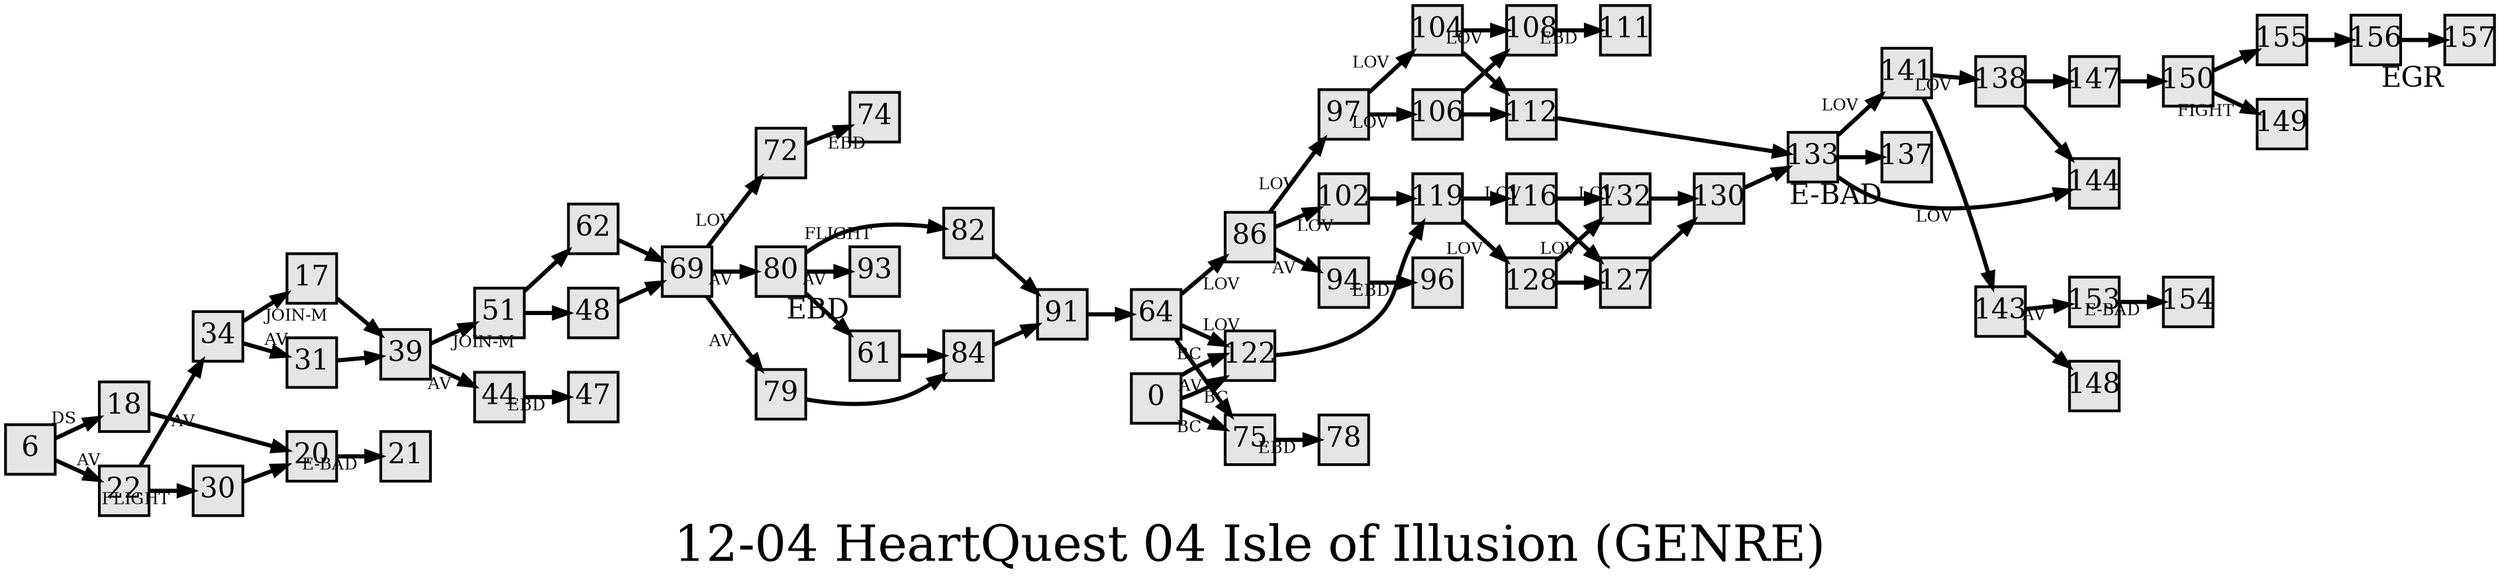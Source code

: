 digraph g{
  graph [ label="12-04 HeartQuest 04 Isle of Illusion (GENRE)" rankdir=LR, ordering=out, fontsize=36, nodesep="0.35", ranksep="0.45"];
  node  [shape=rect, penwidth=2, fontsize=20, style=filled, fillcolor=grey90, margin="0,0", labelfloat=true, regular=true, fixedsize=true];
  edge  [labelfloat=true, penwidth=3, fontsize=12];
  // ---;
  // group  : Katz;
  // id     :;
  // gbid   :;
  // series :;
  // title  :;
  // author :;
  // credit:;
  // - name : Juliet Way-Henthorne;
  // role : encoder;
  // date : 2017-09-15;
  // - name : Jeremy Douglass;
  // role : editor;
  // date : 2017-10-19;
  // render:;
  // - name   : ?;
  // styles : ?;
  // engine : dot;
  // comment: >;
  
  // ---;
  
  // From | To | Label;
  
  0 -> 122	[ xlabel="BC" ];
  0 -> 122	[ xlabel="BC" ];
  0 -> 75	[ xlabel="BC" ];
  6 -> 18	[ xlabel="DS" ];
  6 -> 22	[ xlabel="AV" ];
  17 -> 39;
  18 -> 20;
  20 -> 21	[ xlabel="E-BAD" ];	// NO ROMANCE
  22 -> 34	[ xlabel="AV" ];
  22 -> 30	[ xlabel="FLIGHT" ];
  30 -> 20;
  31 -> 39;
  34 -> 17	[ xlabel="JOIN-M" ];
  34 -> 31	[ xlabel="AV" ];
  39 -> 51	[ xlabel="JOIN-M" ];
  39 -> 44	[ xlabel="AV" ];
  44 -> 47	[ xlabel="EBD" ];
  48 -> 69;
  51 -> 62;
  51 -> 48;
  61 -> 84;
  62 -> 69;
  64 -> 86	[ xlabel="LOV" ];
  64 -> 122	[ xlabel="LOV" ];
  64 -> 75	[ xlabel="AV" ];
  69 -> 72	[ xlabel="LOV" ];
  69 -> 80	[ xlabel="AV" ];
  69 -> 79	[ xlabel="AV" ];
  72 -> 74	[ xlabel="EBD" ];
  75 -> 78	[ xlabel="EBD" ];
  79 -> 84;
  80 -> 82	[ xlabel="FLIGHT" ];
  80 -> 61;	// THINK
  80 -> 93	[ xlabel="AV" ];
  82 -> 91;
  84 -> 91;
  86 -> 97	[ xlabel="LOV" ];
  86 -> 102	[ xlabel="LOV" ];
  86 -> 94	[ xlabel="AV" ];
  91 -> 64;
  93	[ xlabel="EBD" ];	// NO ROMANCE
  94 -> 96	[ xlabel="EBD" ];
  97 -> 104	[ xlabel="LOV" ];
  97 -> 106	[ xlabel="LOV" ];
  102 -> 119;
  104 -> 108	[ xlabel="LOV" ];
  104 -> 112;
  106 -> 108;
  106 -> 112;
  108 -> 111	[ xlabel="EBD" ];	// NO ROMANCE
  112 -> 133;
  116 -> 132	[ xlabel="LOV" ];
  116 -> 127;
  119 -> 116	[ xlabel="LOV" ];
  119 -> 128	[ xlabel="LOV" ];
  122 -> 119;
  127 -> 130;
  128 -> 132	[ xlabel="LOV" ];
  128 -> 127;
  130 -> 133;
  132 -> 130;
  133 -> 141	[ xlabel="LOV" ];
  133 -> 137;
  133 -> 144	[ xlabel="LOV" ];
  137	[ xlabel="E-BAD" ];	// NO ROMANCE
  138 -> 147;
  138 -> 144;
  141 -> 138	[ xlabel="LOV" ];
  141 -> 143;
  143 -> 153	[ xlabel="AV" ];
  143 -> 148;
  147 -> 150;
  150 -> 155;
  150 -> 149	[ xlabel="FIGHT" ];
  153 -> 154	[ xlabel="E-BAD" ];	// NO ROMANCE
  155 -> 156;
  156 -> 157;
  157	[ xlabel="EGR" ];
}

